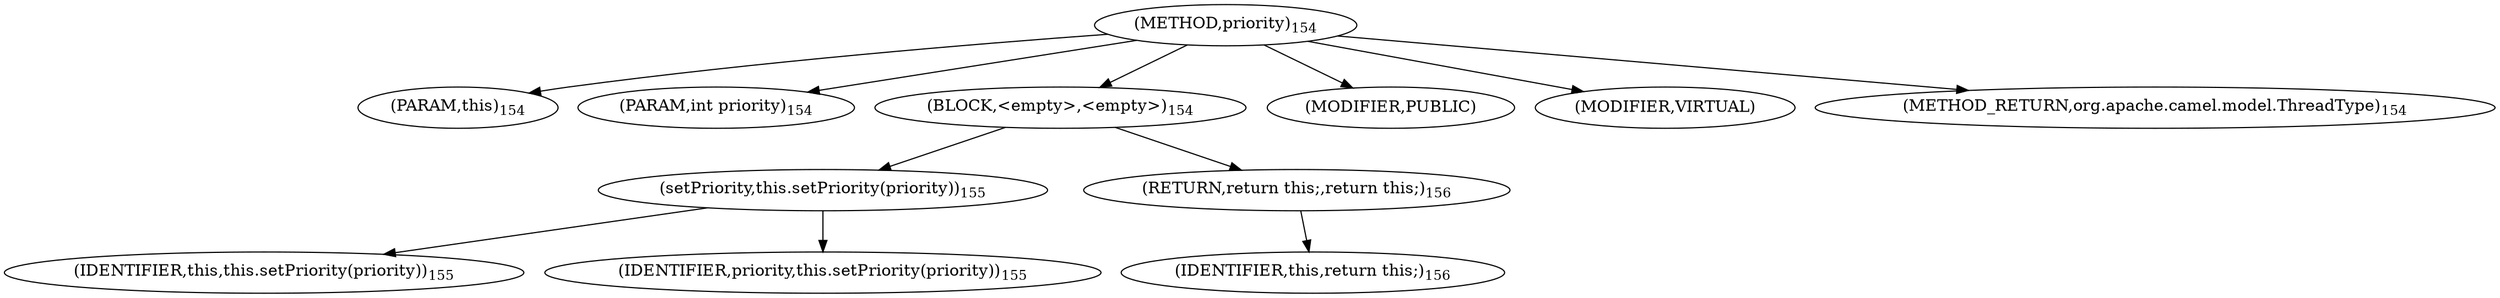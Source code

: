 digraph "priority" {  
"442" [label = <(METHOD,priority)<SUB>154</SUB>> ]
"32" [label = <(PARAM,this)<SUB>154</SUB>> ]
"443" [label = <(PARAM,int priority)<SUB>154</SUB>> ]
"444" [label = <(BLOCK,&lt;empty&gt;,&lt;empty&gt;)<SUB>154</SUB>> ]
"445" [label = <(setPriority,this.setPriority(priority))<SUB>155</SUB>> ]
"31" [label = <(IDENTIFIER,this,this.setPriority(priority))<SUB>155</SUB>> ]
"446" [label = <(IDENTIFIER,priority,this.setPriority(priority))<SUB>155</SUB>> ]
"447" [label = <(RETURN,return this;,return this;)<SUB>156</SUB>> ]
"33" [label = <(IDENTIFIER,this,return this;)<SUB>156</SUB>> ]
"448" [label = <(MODIFIER,PUBLIC)> ]
"449" [label = <(MODIFIER,VIRTUAL)> ]
"450" [label = <(METHOD_RETURN,org.apache.camel.model.ThreadType)<SUB>154</SUB>> ]
  "442" -> "32" 
  "442" -> "443" 
  "442" -> "444" 
  "442" -> "448" 
  "442" -> "449" 
  "442" -> "450" 
  "444" -> "445" 
  "444" -> "447" 
  "445" -> "31" 
  "445" -> "446" 
  "447" -> "33" 
}
